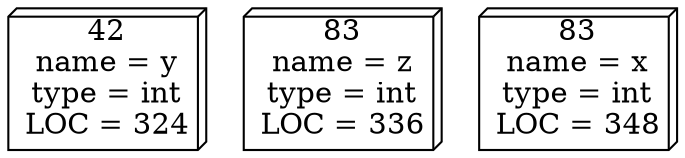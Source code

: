 digraph
{
    // 100dpi png rendering:
    // dot -Tpng -Gdpi=100 -Nfontname=Helvetica -Efontname=Helvetica -o box_3b.png box_3b.dot
    
    node [shape=box3d]
    mem2 [label="42\nname = y\ntype = int\nLOC = 324"]
    mem3 [label="83\nname = z\ntype = int\nLOC = 336"]
    mem1 [label="83\nname = x\ntype = int\nLOC = 348"]
}
